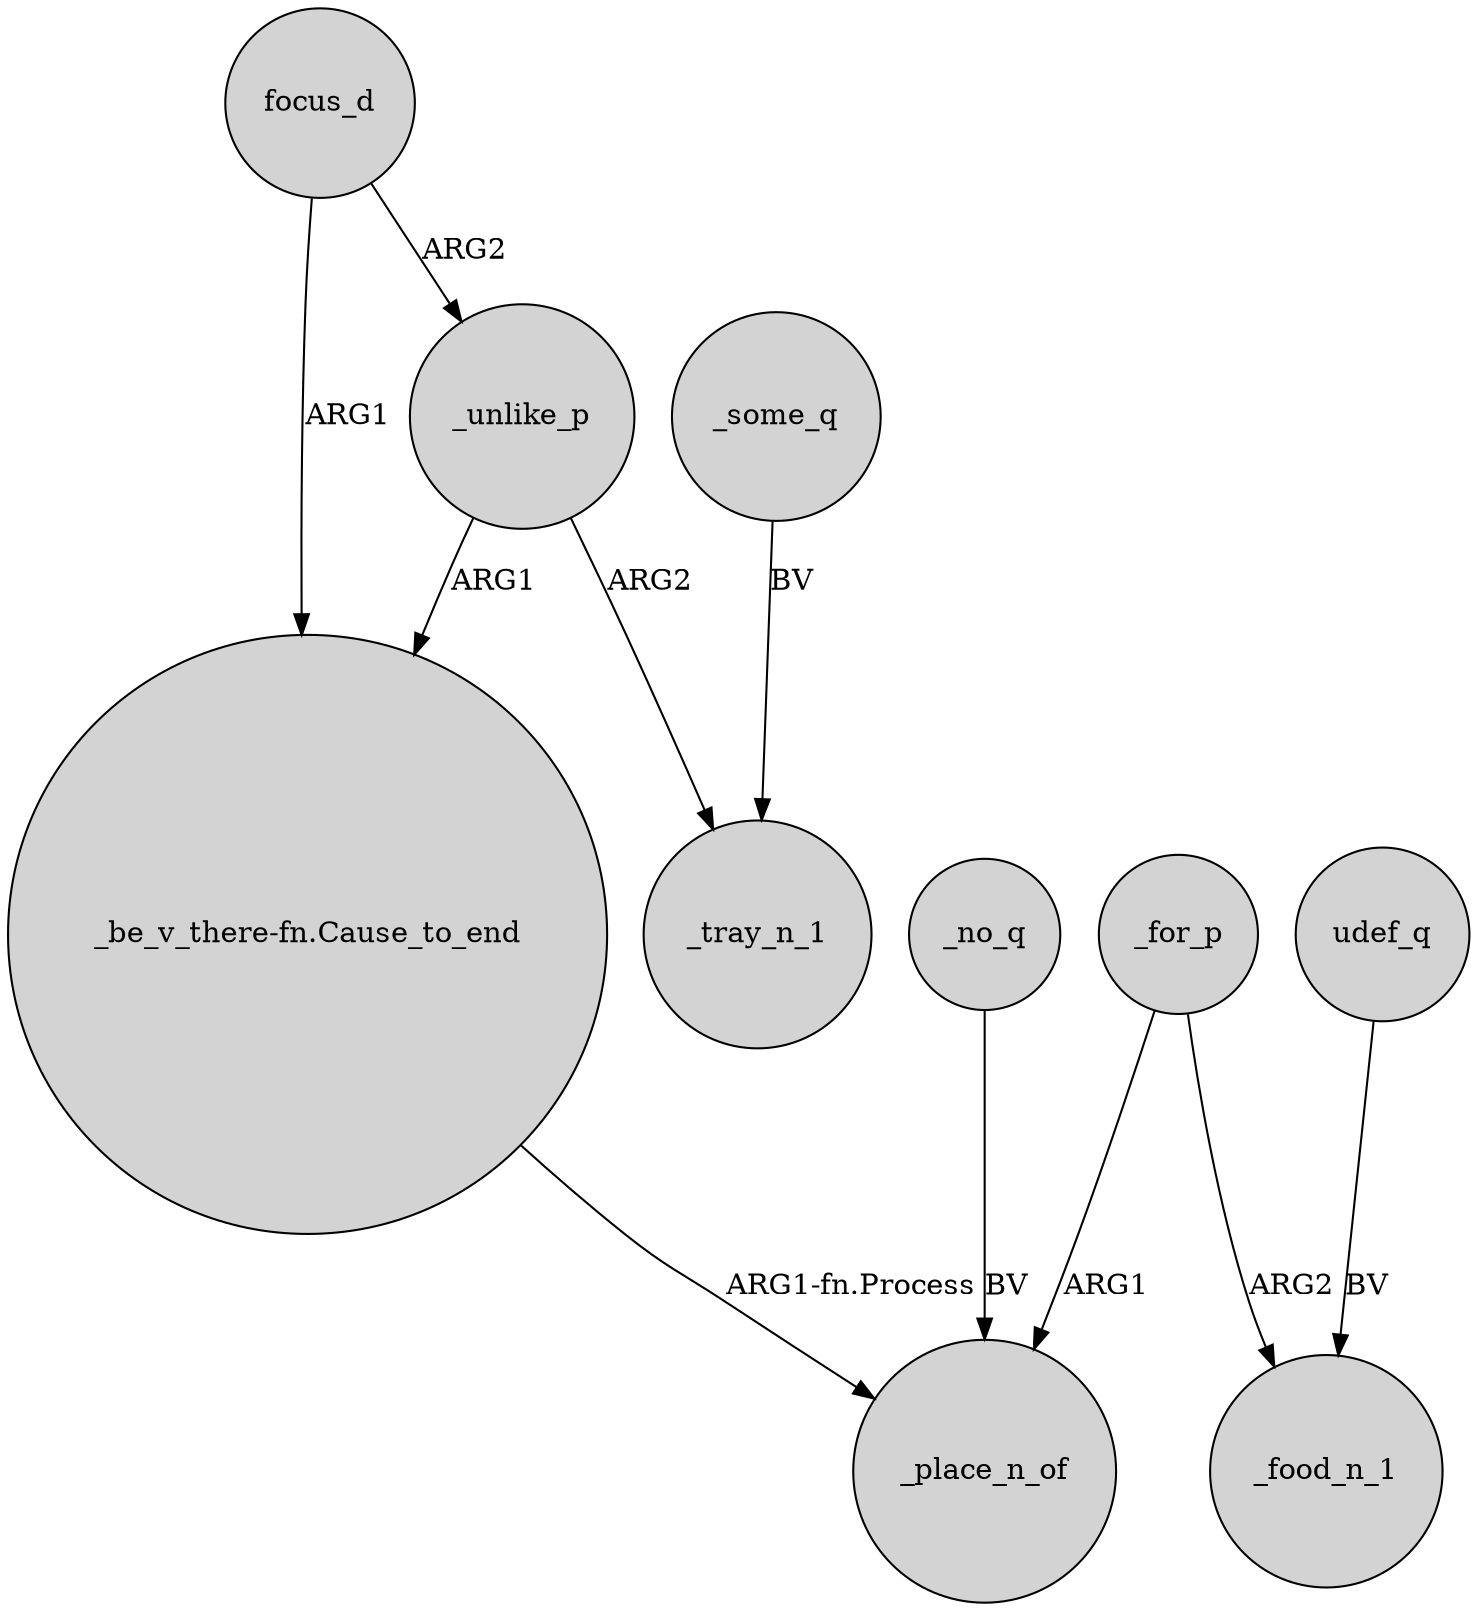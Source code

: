 digraph {
	node [shape=circle style=filled]
	focus_d -> "_be_v_there-fn.Cause_to_end" [label=ARG1]
	_unlike_p -> _tray_n_1 [label=ARG2]
	_no_q -> _place_n_of [label=BV]
	_for_p -> _food_n_1 [label=ARG2]
	focus_d -> _unlike_p [label=ARG2]
	_unlike_p -> "_be_v_there-fn.Cause_to_end" [label=ARG1]
	udef_q -> _food_n_1 [label=BV]
	"_be_v_there-fn.Cause_to_end" -> _place_n_of [label="ARG1-fn.Process"]
	_some_q -> _tray_n_1 [label=BV]
	_for_p -> _place_n_of [label=ARG1]
}
